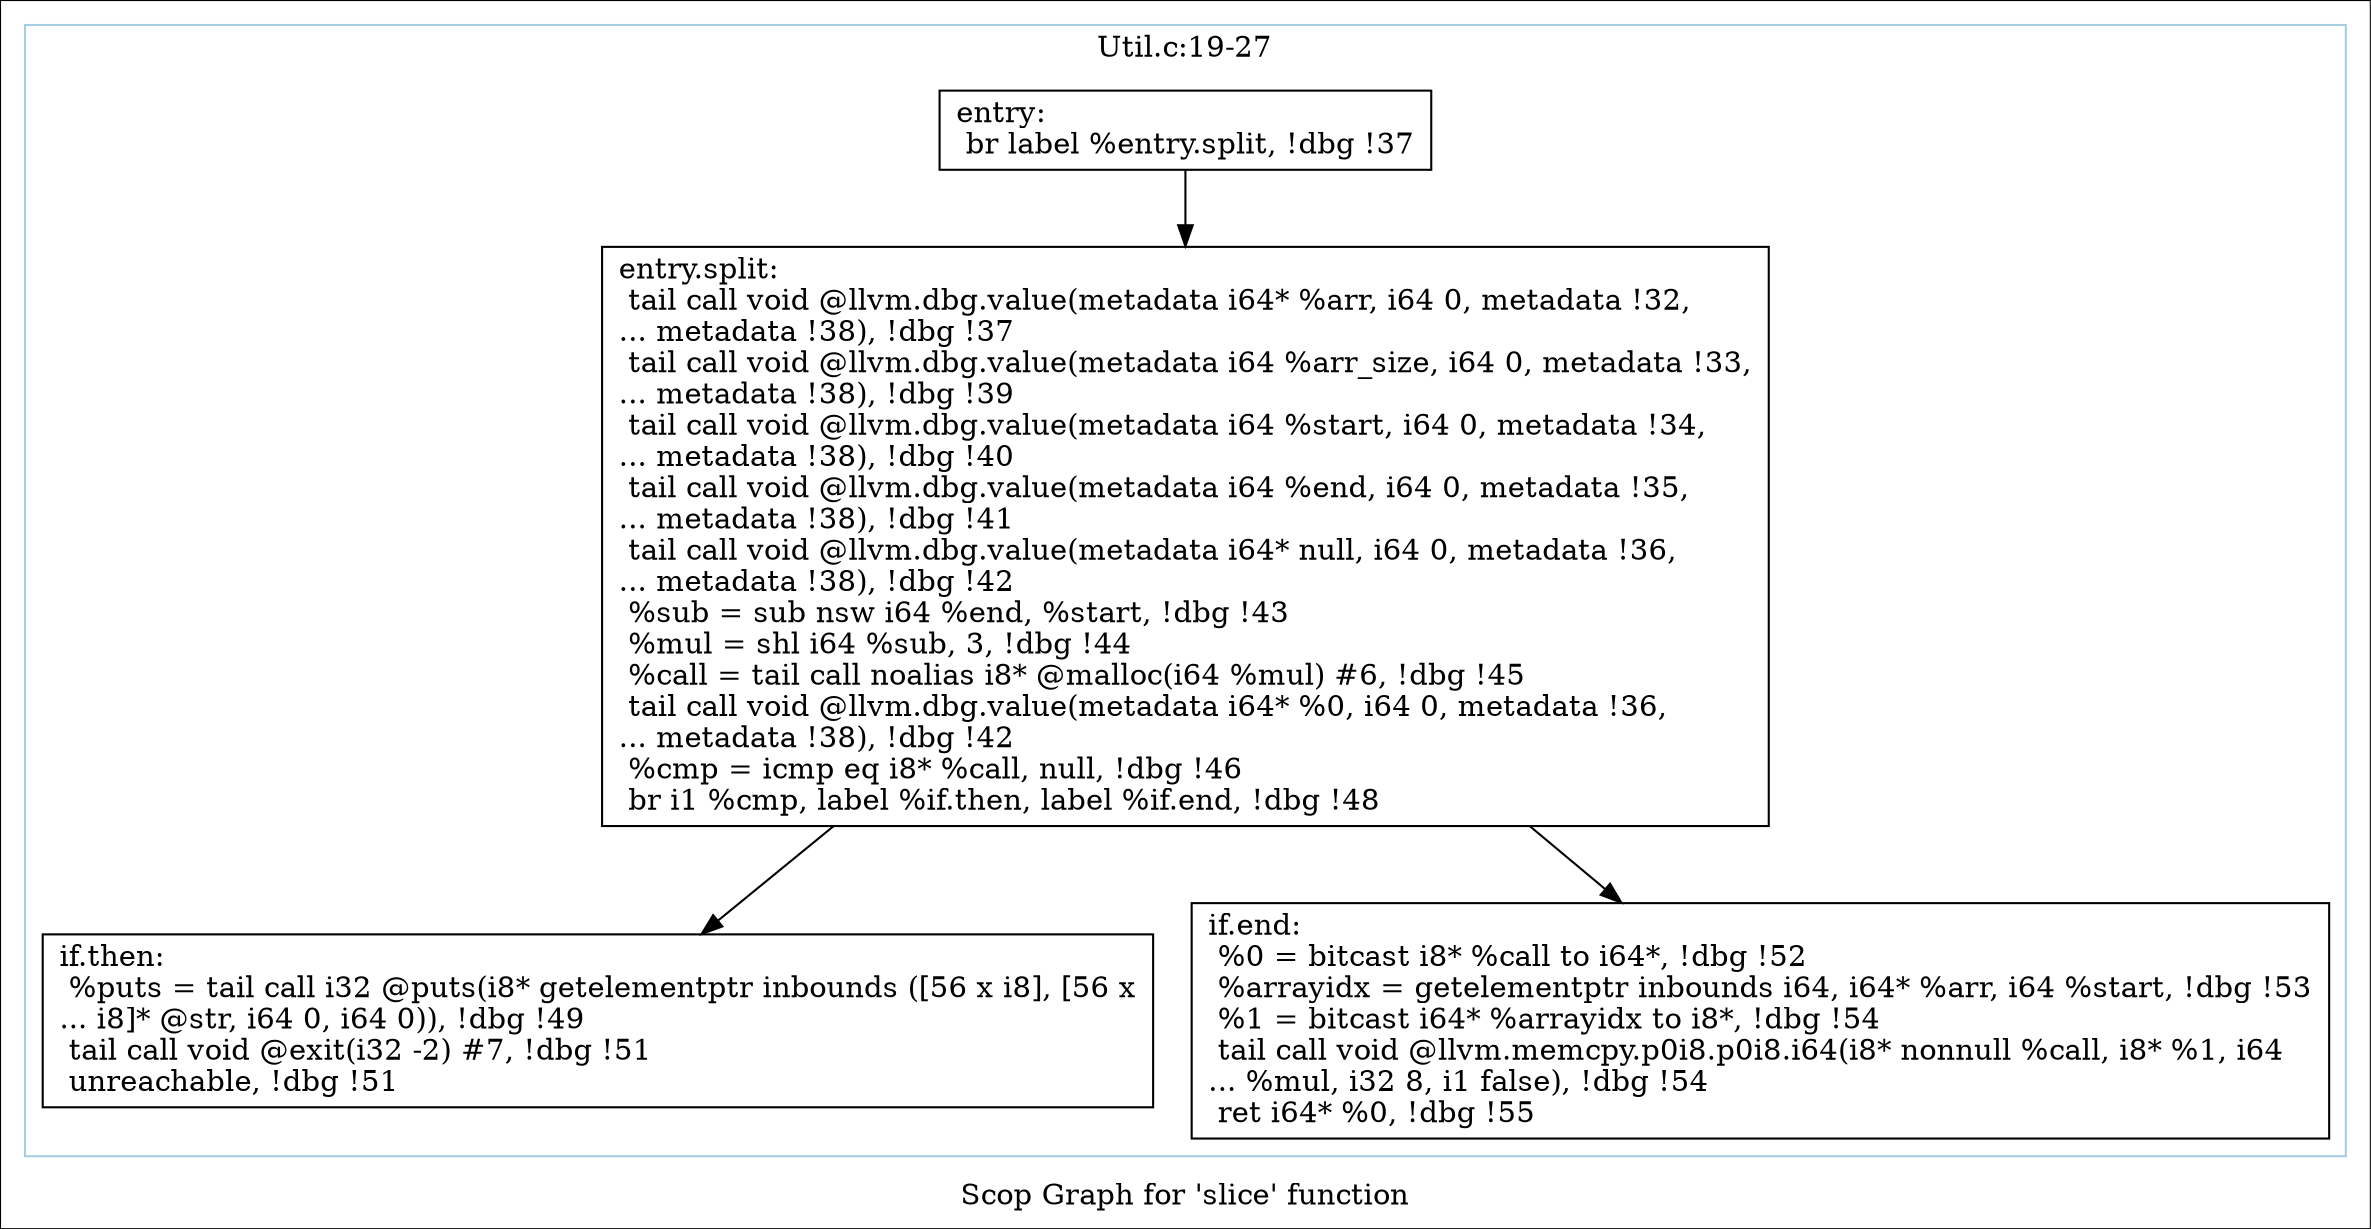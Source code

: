 digraph "Scop Graph for 'slice' function" {
	label="Scop Graph for 'slice' function";

	Node0x9cbc3d0 [shape=record,label="{entry:\l  br label %entry.split, !dbg !37\l}"];
	Node0x9cbc3d0 -> Node0x9cfc9b0;
	Node0x9cfc9b0 [shape=record,label="{entry.split:                                      \l  tail call void @llvm.dbg.value(metadata i64* %arr, i64 0, metadata !32,\l... metadata !38), !dbg !37\l  tail call void @llvm.dbg.value(metadata i64 %arr_size, i64 0, metadata !33,\l... metadata !38), !dbg !39\l  tail call void @llvm.dbg.value(metadata i64 %start, i64 0, metadata !34,\l... metadata !38), !dbg !40\l  tail call void @llvm.dbg.value(metadata i64 %end, i64 0, metadata !35,\l... metadata !38), !dbg !41\l  tail call void @llvm.dbg.value(metadata i64* null, i64 0, metadata !36,\l... metadata !38), !dbg !42\l  %sub = sub nsw i64 %end, %start, !dbg !43\l  %mul = shl i64 %sub, 3, !dbg !44\l  %call = tail call noalias i8* @malloc(i64 %mul) #6, !dbg !45\l  tail call void @llvm.dbg.value(metadata i64* %0, i64 0, metadata !36,\l... metadata !38), !dbg !42\l  %cmp = icmp eq i8* %call, null, !dbg !46\l  br i1 %cmp, label %if.then, label %if.end, !dbg !48\l}"];
	Node0x9cfc9b0 -> Node0x9cc4490;
	Node0x9cfc9b0 -> Node0x9d0e830;
	Node0x9cc4490 [shape=record,label="{if.then:                                          \l  %puts = tail call i32 @puts(i8* getelementptr inbounds ([56 x i8], [56 x\l... i8]* @str, i64 0, i64 0)), !dbg !49\l  tail call void @exit(i32 -2) #7, !dbg !51\l  unreachable, !dbg !51\l}"];
	Node0x9d0e830 [shape=record,label="{if.end:                                           \l  %0 = bitcast i8* %call to i64*, !dbg !52\l  %arrayidx = getelementptr inbounds i64, i64* %arr, i64 %start, !dbg !53\l  %1 = bitcast i64* %arrayidx to i8*, !dbg !54\l  tail call void @llvm.memcpy.p0i8.p0i8.i64(i8* nonnull %call, i8* %1, i64\l... %mul, i32 8, i1 false), !dbg !54\l  ret i64* %0, !dbg !55\l}"];
	colorscheme = "paired12"
        subgraph cluster_0x9ccd420 {
          label = "Util.c:19-27
";
          style = solid;
          color = 1
          Node0x9cbc3d0;
          Node0x9cfc9b0;
          Node0x9cc4490;
          Node0x9d0e830;
        }
}
